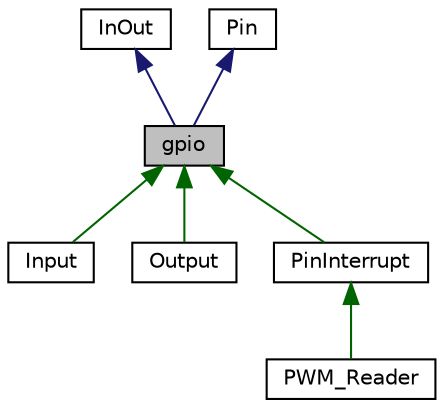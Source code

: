 digraph "gpio"
{
 // LATEX_PDF_SIZE
  edge [fontname="Helvetica",fontsize="10",labelfontname="Helvetica",labelfontsize="10"];
  node [fontname="Helvetica",fontsize="10",shape=record];
  Node1 [label="gpio",height=0.2,width=0.4,color="black", fillcolor="grey75", style="filled", fontcolor="black",tooltip="Clase del objeto gpio."];
  Node2 -> Node1 [dir="back",color="midnightblue",fontsize="10",style="solid",fontname="Helvetica"];
  Node2 [label="InOut",height=0.2,width=0.4,color="black", fillcolor="white", style="filled",URL="$class_in_out.html",tooltip="Clase del objeto InOut."];
  Node3 -> Node1 [dir="back",color="midnightblue",fontsize="10",style="solid",fontname="Helvetica"];
  Node3 [label="Pin",height=0.2,width=0.4,color="black", fillcolor="white", style="filled",URL="$class_pin.html",tooltip="Clase del objeto Pin."];
  Node1 -> Node4 [dir="back",color="darkgreen",fontsize="10",style="solid",fontname="Helvetica"];
  Node4 [label="Input",height=0.2,width=0.4,color="black", fillcolor="white", style="filled",URL="$class_input.html",tooltip="Clase del objeto Input."];
  Node1 -> Node5 [dir="back",color="darkgreen",fontsize="10",style="solid",fontname="Helvetica"];
  Node5 [label="Output",height=0.2,width=0.4,color="black", fillcolor="white", style="filled",URL="$class_output.html",tooltip="Clase del objeto outputs."];
  Node1 -> Node6 [dir="back",color="darkgreen",fontsize="10",style="solid",fontname="Helvetica"];
  Node6 [label="PinInterrupt",height=0.2,width=0.4,color="black", fillcolor="white", style="filled",URL="$class_pin_interrupt.html",tooltip=" "];
  Node6 -> Node7 [dir="back",color="darkgreen",fontsize="10",style="solid",fontname="Helvetica"];
  Node7 [label="PWM_Reader",height=0.2,width=0.4,color="black", fillcolor="white", style="filled",URL="$class_p_w_m___reader.html",tooltip="Clase del objeto PWM_Reader."];
}
